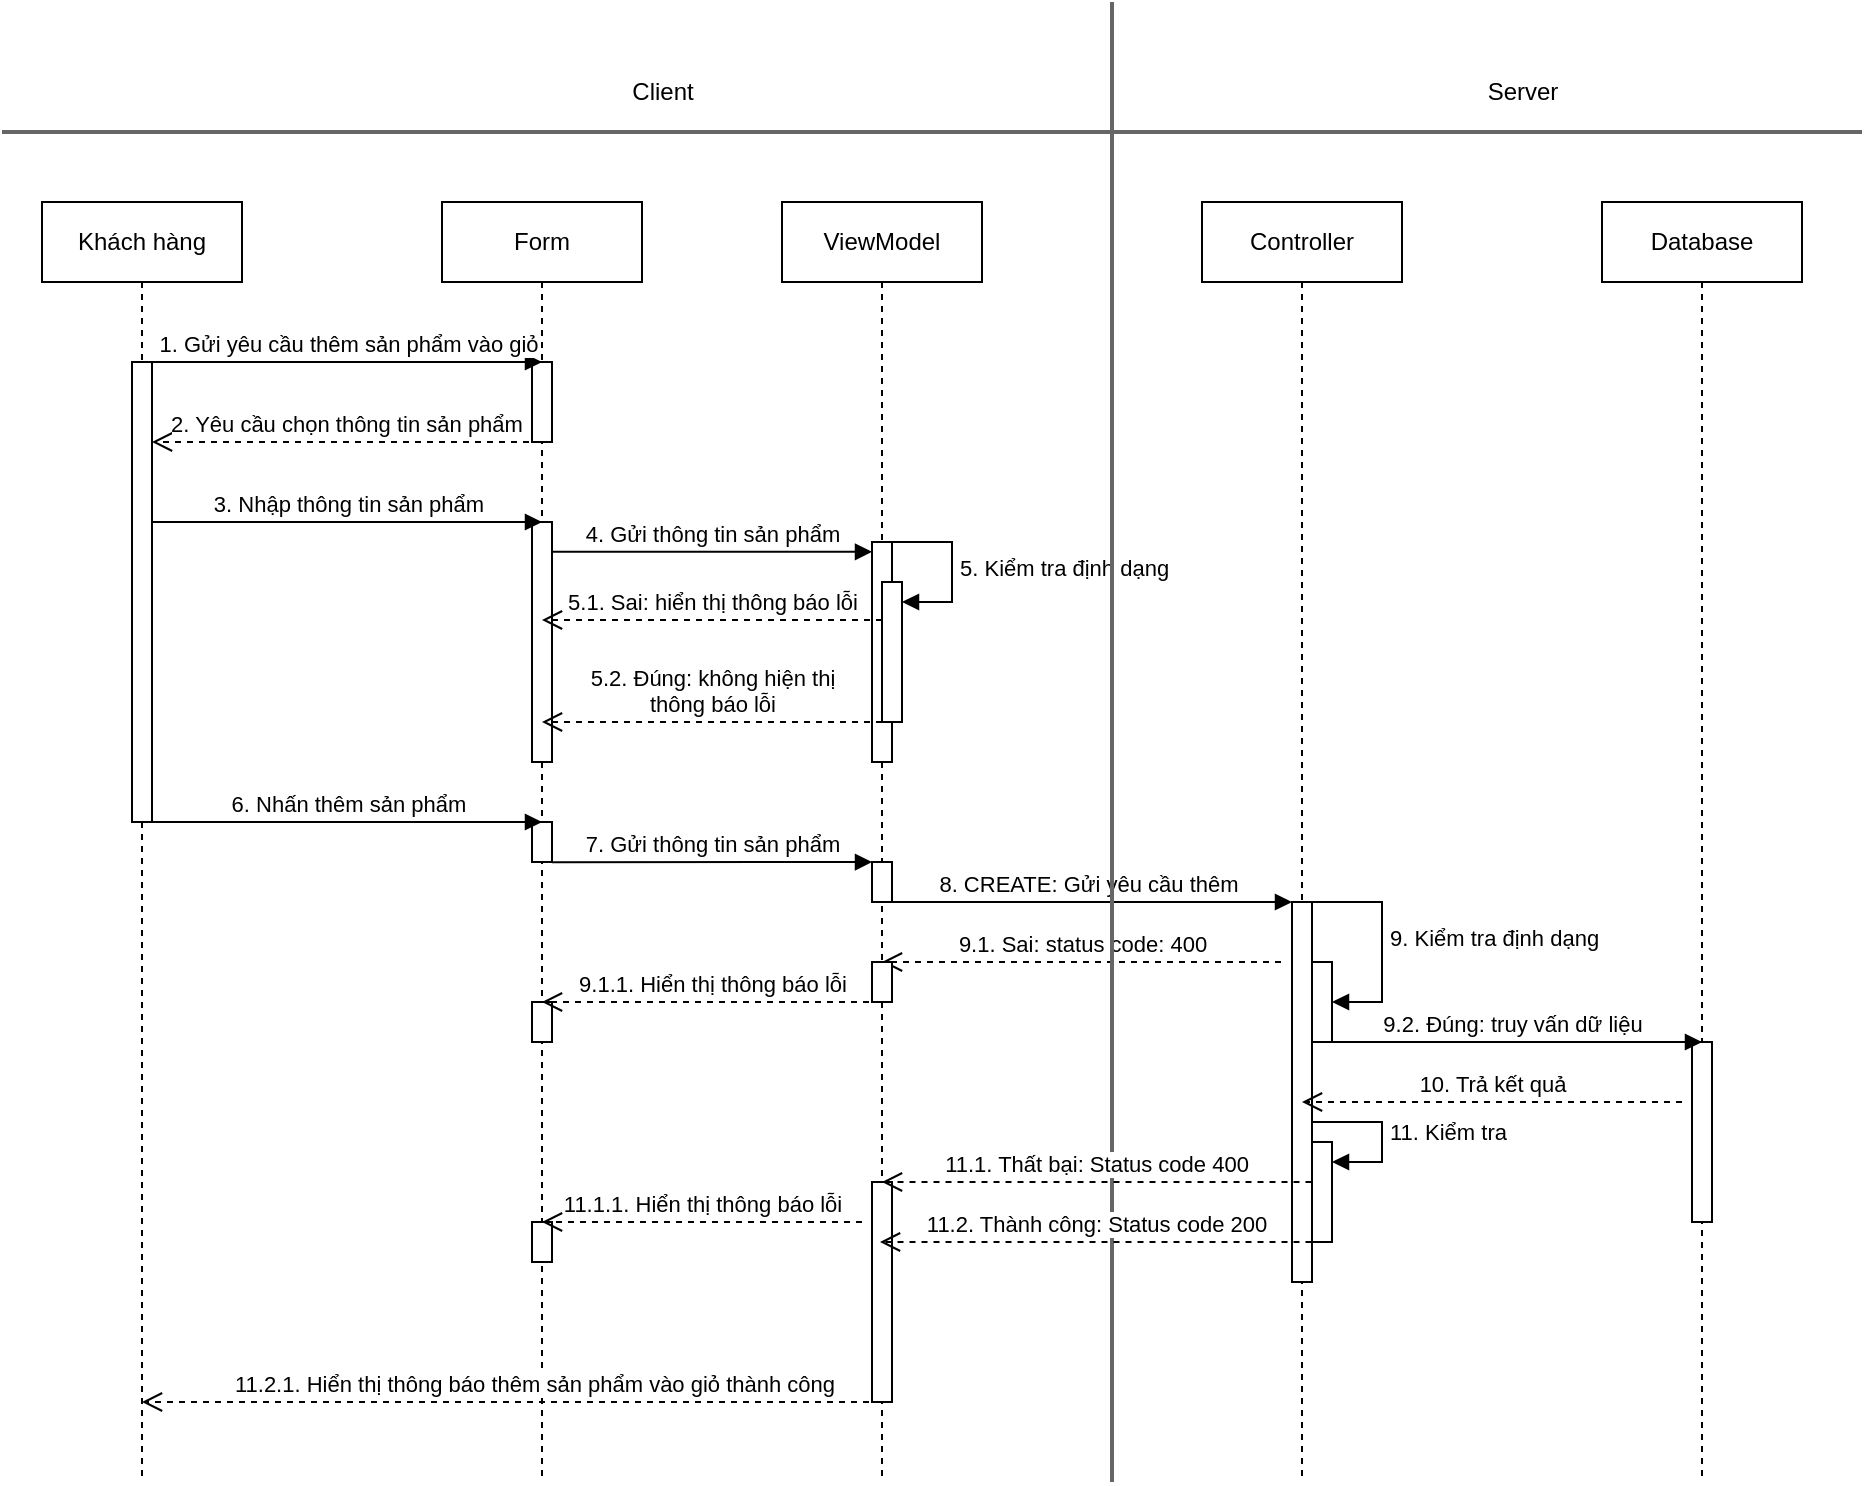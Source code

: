 <mxfile version="22.1.7" type="device" pages="4">
  <diagram name="Page-1" id="0UfS1w2Lqfvua7gWVqje">
    <mxGraphModel dx="2054" dy="1741" grid="1" gridSize="10" guides="1" tooltips="1" connect="1" arrows="1" fold="1" page="1" pageScale="1" pageWidth="850" pageHeight="1100" math="0" shadow="0">
      <root>
        <mxCell id="0" />
        <mxCell id="1" parent="0" />
        <mxCell id="qsiwKjfx9001ZlMrMq_o-1" value="" style="line;strokeWidth=2;direction=south;html=1;fillColor=#f5f5f5;fontColor=#333333;strokeColor=#666666;" parent="1" vertex="1">
          <mxGeometry x="390" y="-60" width="10" height="550" as="geometry" />
        </mxCell>
        <mxCell id="qsiwKjfx9001ZlMrMq_o-2" value="Khách hàng" style="shape=umlLifeline;perimeter=lifelinePerimeter;whiteSpace=wrap;html=1;container=1;dropTarget=0;collapsible=0;recursiveResize=0;outlineConnect=0;portConstraint=eastwest;newEdgeStyle={&quot;curved&quot;:0,&quot;rounded&quot;:0};" parent="1" vertex="1">
          <mxGeometry x="-140" y="40" width="100" height="640" as="geometry" />
        </mxCell>
        <mxCell id="qsiwKjfx9001ZlMrMq_o-3" value="" style="html=1;points=[[0,0,0,0,5],[0,1,0,0,-5],[1,0,0,0,5],[1,1,0,0,-5]];perimeter=orthogonalPerimeter;outlineConnect=0;targetShapes=umlLifeline;portConstraint=eastwest;newEdgeStyle={&quot;curved&quot;:0,&quot;rounded&quot;:0};" parent="qsiwKjfx9001ZlMrMq_o-2" vertex="1">
          <mxGeometry x="45" y="80" width="10" height="230" as="geometry" />
        </mxCell>
        <mxCell id="qsiwKjfx9001ZlMrMq_o-4" value="Form" style="shape=umlLifeline;perimeter=lifelinePerimeter;whiteSpace=wrap;html=1;container=1;dropTarget=0;collapsible=0;recursiveResize=0;outlineConnect=0;portConstraint=eastwest;newEdgeStyle={&quot;curved&quot;:0,&quot;rounded&quot;:0};" parent="1" vertex="1">
          <mxGeometry x="60" y="40" width="100" height="640" as="geometry" />
        </mxCell>
        <mxCell id="qsiwKjfx9001ZlMrMq_o-5" value="" style="html=1;points=[[0,0,0,0,5],[0,1,0,0,-5],[1,0,0,0,5],[1,1,0,0,-5]];perimeter=orthogonalPerimeter;outlineConnect=0;targetShapes=umlLifeline;portConstraint=eastwest;newEdgeStyle={&quot;curved&quot;:0,&quot;rounded&quot;:0};" parent="qsiwKjfx9001ZlMrMq_o-4" vertex="1">
          <mxGeometry x="45" y="80" width="10" height="40" as="geometry" />
        </mxCell>
        <mxCell id="qsiwKjfx9001ZlMrMq_o-6" value="" style="html=1;points=[[0,0,0,0,5],[0,1,0,0,-5],[1,0,0,0,5],[1,1,0,0,-5]];perimeter=orthogonalPerimeter;outlineConnect=0;targetShapes=umlLifeline;portConstraint=eastwest;newEdgeStyle={&quot;curved&quot;:0,&quot;rounded&quot;:0};" parent="qsiwKjfx9001ZlMrMq_o-4" vertex="1">
          <mxGeometry x="45" y="160" width="10" height="120" as="geometry" />
        </mxCell>
        <mxCell id="qsiwKjfx9001ZlMrMq_o-7" value="" style="html=1;points=[[0,0,0,0,5],[0,1,0,0,-5],[1,0,0,0,5],[1,1,0,0,-5]];perimeter=orthogonalPerimeter;outlineConnect=0;targetShapes=umlLifeline;portConstraint=eastwest;newEdgeStyle={&quot;curved&quot;:0,&quot;rounded&quot;:0};" parent="qsiwKjfx9001ZlMrMq_o-4" vertex="1">
          <mxGeometry x="45" y="310" width="10" height="20" as="geometry" />
        </mxCell>
        <mxCell id="qsiwKjfx9001ZlMrMq_o-8" value="" style="html=1;points=[[0,0,0,0,5],[0,1,0,0,-5],[1,0,0,0,5],[1,1,0,0,-5]];perimeter=orthogonalPerimeter;outlineConnect=0;targetShapes=umlLifeline;portConstraint=eastwest;newEdgeStyle={&quot;curved&quot;:0,&quot;rounded&quot;:0};" parent="qsiwKjfx9001ZlMrMq_o-4" vertex="1">
          <mxGeometry x="45" y="400" width="10" height="20" as="geometry" />
        </mxCell>
        <mxCell id="qsiwKjfx9001ZlMrMq_o-9" value="" style="html=1;points=[[0,0,0,0,5],[0,1,0,0,-5],[1,0,0,0,5],[1,1,0,0,-5]];perimeter=orthogonalPerimeter;outlineConnect=0;targetShapes=umlLifeline;portConstraint=eastwest;newEdgeStyle={&quot;curved&quot;:0,&quot;rounded&quot;:0};" parent="qsiwKjfx9001ZlMrMq_o-4" vertex="1">
          <mxGeometry x="45" y="510" width="10" height="20" as="geometry" />
        </mxCell>
        <mxCell id="qsiwKjfx9001ZlMrMq_o-10" value="Controller" style="shape=umlLifeline;perimeter=lifelinePerimeter;whiteSpace=wrap;html=1;container=1;dropTarget=0;collapsible=0;recursiveResize=0;outlineConnect=0;portConstraint=eastwest;newEdgeStyle={&quot;curved&quot;:0,&quot;rounded&quot;:0};" parent="1" vertex="1">
          <mxGeometry x="440" y="40" width="100" height="640" as="geometry" />
        </mxCell>
        <mxCell id="qsiwKjfx9001ZlMrMq_o-11" value="" style="html=1;points=[[0,0,0,0,5],[0,1,0,0,-5],[1,0,0,0,5],[1,1,0,0,-5]];perimeter=orthogonalPerimeter;outlineConnect=0;targetShapes=umlLifeline;portConstraint=eastwest;newEdgeStyle={&quot;curved&quot;:0,&quot;rounded&quot;:0};" parent="qsiwKjfx9001ZlMrMq_o-10" vertex="1">
          <mxGeometry x="45" y="350" width="10" height="190" as="geometry" />
        </mxCell>
        <mxCell id="qsiwKjfx9001ZlMrMq_o-12" value="9. Kiểm tra định dạng" style="html=1;align=left;spacingLeft=2;endArrow=block;rounded=0;edgeStyle=orthogonalEdgeStyle;curved=0;rounded=0;exitX=0.5;exitY=0;exitDx=0;exitDy=0;exitPerimeter=0;" parent="qsiwKjfx9001ZlMrMq_o-10" source="qsiwKjfx9001ZlMrMq_o-11" target="qsiwKjfx9001ZlMrMq_o-13" edge="1">
          <mxGeometry x="0.003" relative="1" as="geometry">
            <mxPoint x="60" y="350" as="sourcePoint" />
            <Array as="points">
              <mxPoint x="90" y="350" />
              <mxPoint x="90" y="400" />
            </Array>
            <mxPoint as="offset" />
          </mxGeometry>
        </mxCell>
        <mxCell id="qsiwKjfx9001ZlMrMq_o-13" value="" style="html=1;points=[[0,0,0,0,5],[0,1,0,0,-5],[1,0,0,0,5],[1,1,0,0,-5]];perimeter=orthogonalPerimeter;outlineConnect=0;targetShapes=umlLifeline;portConstraint=eastwest;newEdgeStyle={&quot;curved&quot;:0,&quot;rounded&quot;:0};" parent="qsiwKjfx9001ZlMrMq_o-10" vertex="1">
          <mxGeometry x="55" y="380" width="10" height="40" as="geometry" />
        </mxCell>
        <mxCell id="qsiwKjfx9001ZlMrMq_o-14" value="" style="html=1;points=[[0,0,0,0,5],[0,1,0,0,-5],[1,0,0,0,5],[1,1,0,0,-5]];perimeter=orthogonalPerimeter;outlineConnect=0;targetShapes=umlLifeline;portConstraint=eastwest;newEdgeStyle={&quot;curved&quot;:0,&quot;rounded&quot;:0};" parent="qsiwKjfx9001ZlMrMq_o-10" vertex="1">
          <mxGeometry x="55" y="469.99" width="10" height="50.01" as="geometry" />
        </mxCell>
        <mxCell id="qsiwKjfx9001ZlMrMq_o-15" value="11. Kiểm tra" style="html=1;align=left;spacingLeft=2;endArrow=block;rounded=0;edgeStyle=orthogonalEdgeStyle;curved=0;rounded=0;" parent="qsiwKjfx9001ZlMrMq_o-10" target="qsiwKjfx9001ZlMrMq_o-14" edge="1">
          <mxGeometry relative="1" as="geometry">
            <mxPoint x="55" y="460.002" as="sourcePoint" />
            <Array as="points">
              <mxPoint x="90" y="460" />
              <mxPoint x="90" y="480" />
            </Array>
          </mxGeometry>
        </mxCell>
        <mxCell id="qsiwKjfx9001ZlMrMq_o-16" value="2. Yêu cầu chọn thông tin sản phẩm" style="html=1;verticalAlign=bottom;endArrow=open;dashed=1;endSize=8;curved=0;rounded=0;" parent="1" source="qsiwKjfx9001ZlMrMq_o-4" target="qsiwKjfx9001ZlMrMq_o-3" edge="1">
          <mxGeometry relative="1" as="geometry">
            <mxPoint x="70" y="160" as="sourcePoint" />
            <mxPoint x="-10" y="160" as="targetPoint" />
            <Array as="points">
              <mxPoint x="-10" y="160" />
            </Array>
          </mxGeometry>
        </mxCell>
        <mxCell id="qsiwKjfx9001ZlMrMq_o-17" value="3. Nhập thông tin sản phẩm" style="html=1;verticalAlign=bottom;endArrow=block;curved=0;rounded=0;" parent="1" source="qsiwKjfx9001ZlMrMq_o-3" edge="1">
          <mxGeometry width="80" relative="1" as="geometry">
            <mxPoint x="-80" y="200" as="sourcePoint" />
            <mxPoint x="110" y="200" as="targetPoint" />
          </mxGeometry>
        </mxCell>
        <mxCell id="qsiwKjfx9001ZlMrMq_o-18" value="1. Gửi yêu cầu thêm sản phẩm vào giỏ" style="html=1;verticalAlign=bottom;endArrow=block;curved=0;rounded=0;" parent="1" edge="1">
          <mxGeometry width="80" relative="1" as="geometry">
            <mxPoint x="-85" y="120" as="sourcePoint" />
            <mxPoint x="110" y="120" as="targetPoint" />
          </mxGeometry>
        </mxCell>
        <mxCell id="qsiwKjfx9001ZlMrMq_o-19" value="8. CREATE: Gửi yêu cầu thêm" style="html=1;verticalAlign=bottom;endArrow=block;curved=0;rounded=0;" parent="1" edge="1">
          <mxGeometry width="80" relative="1" as="geometry">
            <mxPoint x="280" y="390" as="sourcePoint" />
            <mxPoint x="485" y="390" as="targetPoint" />
          </mxGeometry>
        </mxCell>
        <mxCell id="qsiwKjfx9001ZlMrMq_o-20" value="9.1. Sai: status code: 400" style="html=1;verticalAlign=bottom;endArrow=open;dashed=1;endSize=8;curved=0;rounded=0;" parent="1" edge="1">
          <mxGeometry relative="1" as="geometry">
            <mxPoint x="479.5" y="420" as="sourcePoint" />
            <mxPoint x="280" y="420" as="targetPoint" />
            <Array as="points">
              <mxPoint x="355" y="420" />
            </Array>
          </mxGeometry>
        </mxCell>
        <mxCell id="qsiwKjfx9001ZlMrMq_o-21" value="Database" style="shape=umlLifeline;perimeter=lifelinePerimeter;whiteSpace=wrap;html=1;container=1;dropTarget=0;collapsible=0;recursiveResize=0;outlineConnect=0;portConstraint=eastwest;newEdgeStyle={&quot;curved&quot;:0,&quot;rounded&quot;:0};" parent="1" vertex="1">
          <mxGeometry x="640" y="40" width="100" height="640" as="geometry" />
        </mxCell>
        <mxCell id="qsiwKjfx9001ZlMrMq_o-22" value="" style="html=1;points=[[0,0,0,0,5],[0,1,0,0,-5],[1,0,0,0,5],[1,1,0,0,-5]];perimeter=orthogonalPerimeter;outlineConnect=0;targetShapes=umlLifeline;portConstraint=eastwest;newEdgeStyle={&quot;curved&quot;:0,&quot;rounded&quot;:0};" parent="qsiwKjfx9001ZlMrMq_o-21" vertex="1">
          <mxGeometry x="45" y="420" width="10" height="90" as="geometry" />
        </mxCell>
        <mxCell id="qsiwKjfx9001ZlMrMq_o-23" value="" style="line;strokeWidth=2;html=1;fillColor=#f5f5f5;fontColor=#333333;strokeColor=#666666;" parent="1" vertex="1">
          <mxGeometry x="-160" width="930" height="10" as="geometry" />
        </mxCell>
        <mxCell id="qsiwKjfx9001ZlMrMq_o-24" value="Server" style="text;html=1;align=center;verticalAlign=middle;resizable=0;points=[];autosize=1;strokeColor=none;fillColor=none;" parent="1" vertex="1">
          <mxGeometry x="570" y="-30" width="60" height="30" as="geometry" />
        </mxCell>
        <mxCell id="qsiwKjfx9001ZlMrMq_o-25" value="Client" style="text;html=1;align=center;verticalAlign=middle;resizable=0;points=[];autosize=1;strokeColor=none;fillColor=none;" parent="1" vertex="1">
          <mxGeometry x="145" y="-30" width="50" height="30" as="geometry" />
        </mxCell>
        <mxCell id="qsiwKjfx9001ZlMrMq_o-26" value="ViewModel" style="shape=umlLifeline;perimeter=lifelinePerimeter;whiteSpace=wrap;html=1;container=1;dropTarget=0;collapsible=0;recursiveResize=0;outlineConnect=0;portConstraint=eastwest;newEdgeStyle={&quot;curved&quot;:0,&quot;rounded&quot;:0};" parent="1" vertex="1">
          <mxGeometry x="230" y="40" width="100" height="640" as="geometry" />
        </mxCell>
        <mxCell id="qsiwKjfx9001ZlMrMq_o-27" value="" style="html=1;points=[[0,0,0,0,5],[0,1,0,0,-5],[1,0,0,0,5],[1,1,0,0,-5]];perimeter=orthogonalPerimeter;outlineConnect=0;targetShapes=umlLifeline;portConstraint=eastwest;newEdgeStyle={&quot;curved&quot;:0,&quot;rounded&quot;:0};" parent="qsiwKjfx9001ZlMrMq_o-26" vertex="1">
          <mxGeometry x="45" y="170" width="10" height="110" as="geometry" />
        </mxCell>
        <mxCell id="qsiwKjfx9001ZlMrMq_o-28" value="5. Kiểm tra định dạng" style="html=1;align=left;spacingLeft=2;endArrow=block;rounded=0;edgeStyle=orthogonalEdgeStyle;curved=0;rounded=0;" parent="qsiwKjfx9001ZlMrMq_o-26" target="qsiwKjfx9001ZlMrMq_o-29" edge="1">
          <mxGeometry relative="1" as="geometry">
            <mxPoint x="55" y="170" as="sourcePoint" />
            <Array as="points">
              <mxPoint x="85" y="200" />
            </Array>
          </mxGeometry>
        </mxCell>
        <mxCell id="qsiwKjfx9001ZlMrMq_o-29" value="" style="html=1;points=[[0,0,0,0,5],[0,1,0,0,-5],[1,0,0,0,5],[1,1,0,0,-5]];perimeter=orthogonalPerimeter;outlineConnect=0;targetShapes=umlLifeline;portConstraint=eastwest;newEdgeStyle={&quot;curved&quot;:0,&quot;rounded&quot;:0};" parent="qsiwKjfx9001ZlMrMq_o-26" vertex="1">
          <mxGeometry x="50" y="190" width="10" height="70" as="geometry" />
        </mxCell>
        <mxCell id="qsiwKjfx9001ZlMrMq_o-30" value="" style="html=1;points=[[0,0,0,0,5],[0,1,0,0,-5],[1,0,0,0,5],[1,1,0,0,-5]];perimeter=orthogonalPerimeter;outlineConnect=0;targetShapes=umlLifeline;portConstraint=eastwest;newEdgeStyle={&quot;curved&quot;:0,&quot;rounded&quot;:0};" parent="qsiwKjfx9001ZlMrMq_o-26" vertex="1">
          <mxGeometry x="45" y="330" width="10" height="20" as="geometry" />
        </mxCell>
        <mxCell id="qsiwKjfx9001ZlMrMq_o-31" value="" style="html=1;points=[[0,0,0,0,5],[0,1,0,0,-5],[1,0,0,0,5],[1,1,0,0,-5]];perimeter=orthogonalPerimeter;outlineConnect=0;targetShapes=umlLifeline;portConstraint=eastwest;newEdgeStyle={&quot;curved&quot;:0,&quot;rounded&quot;:0};" parent="qsiwKjfx9001ZlMrMq_o-26" vertex="1">
          <mxGeometry x="45" y="380" width="10" height="20" as="geometry" />
        </mxCell>
        <mxCell id="qsiwKjfx9001ZlMrMq_o-32" value="" style="html=1;points=[[0,0,0,0,5],[0,1,0,0,-5],[1,0,0,0,5],[1,1,0,0,-5]];perimeter=orthogonalPerimeter;outlineConnect=0;targetShapes=umlLifeline;portConstraint=eastwest;newEdgeStyle={&quot;curved&quot;:0,&quot;rounded&quot;:0};" parent="qsiwKjfx9001ZlMrMq_o-26" vertex="1">
          <mxGeometry x="45" y="490" width="10" height="110" as="geometry" />
        </mxCell>
        <mxCell id="qsiwKjfx9001ZlMrMq_o-33" value="4. Gửi thông tin sản phẩm" style="html=1;verticalAlign=bottom;endArrow=block;curved=0;rounded=0;" parent="1" source="qsiwKjfx9001ZlMrMq_o-6" edge="1">
          <mxGeometry width="80" relative="1" as="geometry">
            <mxPoint x="120" y="215" as="sourcePoint" />
            <mxPoint x="275" y="214.88" as="targetPoint" />
          </mxGeometry>
        </mxCell>
        <mxCell id="qsiwKjfx9001ZlMrMq_o-34" value="" style="line;strokeWidth=2;direction=south;html=1;fillColor=#f5f5f5;fontColor=#333333;strokeColor=#666666;" parent="1" vertex="1">
          <mxGeometry x="390" y="-20" width="10" height="700" as="geometry" />
        </mxCell>
        <mxCell id="qsiwKjfx9001ZlMrMq_o-35" value="11.2.1. Hiển thị thông báo thêm sản phẩm vào giỏ thành công" style="html=1;verticalAlign=bottom;endArrow=open;dashed=1;endSize=8;curved=0;rounded=0;" parent="1" source="qsiwKjfx9001ZlMrMq_o-26" target="qsiwKjfx9001ZlMrMq_o-2" edge="1">
          <mxGeometry x="-0.059" relative="1" as="geometry">
            <mxPoint x="257.5" y="640" as="sourcePoint" />
            <mxPoint x="82.5" y="640" as="targetPoint" />
            <Array as="points">
              <mxPoint x="137.5" y="640" />
            </Array>
            <mxPoint as="offset" />
          </mxGeometry>
        </mxCell>
        <mxCell id="qsiwKjfx9001ZlMrMq_o-36" value="5.1. Sai: hiển thị thông báo lỗi" style="html=1;verticalAlign=bottom;endArrow=open;dashed=1;endSize=8;curved=0;rounded=0;" parent="1" source="qsiwKjfx9001ZlMrMq_o-29" edge="1">
          <mxGeometry relative="1" as="geometry">
            <mxPoint x="269.75" y="249.38" as="sourcePoint" />
            <mxPoint x="110" y="249" as="targetPoint" />
            <Array as="points" />
          </mxGeometry>
        </mxCell>
        <mxCell id="qsiwKjfx9001ZlMrMq_o-37" value="5.2. Đúng: không hiện thị &lt;br&gt;thông báo lỗi" style="html=1;verticalAlign=bottom;endArrow=open;dashed=1;endSize=8;curved=0;rounded=0;" parent="1" edge="1">
          <mxGeometry relative="1" as="geometry">
            <mxPoint x="280" y="300" as="sourcePoint" />
            <mxPoint x="110" y="300" as="targetPoint" />
            <Array as="points" />
          </mxGeometry>
        </mxCell>
        <mxCell id="qsiwKjfx9001ZlMrMq_o-38" value="6. Nhấn thêm sản phẩm" style="html=1;verticalAlign=bottom;endArrow=block;curved=0;rounded=0;" parent="1" edge="1">
          <mxGeometry width="80" relative="1" as="geometry">
            <mxPoint x="-85" y="350" as="sourcePoint" />
            <mxPoint x="110" y="350" as="targetPoint" />
          </mxGeometry>
        </mxCell>
        <mxCell id="qsiwKjfx9001ZlMrMq_o-39" value="7. Gửi thông tin sản phẩm" style="html=1;verticalAlign=bottom;endArrow=block;curved=0;rounded=0;" parent="1" edge="1">
          <mxGeometry width="80" relative="1" as="geometry">
            <mxPoint x="115" y="370.12" as="sourcePoint" />
            <mxPoint x="275" y="370" as="targetPoint" />
          </mxGeometry>
        </mxCell>
        <mxCell id="qsiwKjfx9001ZlMrMq_o-40" value="9.1.1. Hiển thị thông báo lỗi" style="html=1;verticalAlign=bottom;endArrow=open;dashed=1;endSize=8;curved=0;rounded=0;" parent="1" edge="1">
          <mxGeometry relative="1" as="geometry">
            <mxPoint x="279.5" y="440" as="sourcePoint" />
            <mxPoint x="110" y="440" as="targetPoint" />
            <Array as="points">
              <mxPoint x="155" y="440" />
            </Array>
          </mxGeometry>
        </mxCell>
        <mxCell id="qsiwKjfx9001ZlMrMq_o-41" value="9.2. Đúng: truy vấn dữ liệu" style="html=1;verticalAlign=bottom;endArrow=block;curved=0;rounded=0;" parent="1" edge="1">
          <mxGeometry width="80" relative="1" as="geometry">
            <mxPoint x="500" y="460" as="sourcePoint" />
            <mxPoint x="690" y="460" as="targetPoint" />
          </mxGeometry>
        </mxCell>
        <mxCell id="qsiwKjfx9001ZlMrMq_o-42" value="10. Trả kết quả" style="html=1;verticalAlign=bottom;endArrow=open;dashed=1;endSize=8;curved=0;rounded=0;" parent="1" target="qsiwKjfx9001ZlMrMq_o-10" edge="1">
          <mxGeometry relative="1" as="geometry">
            <mxPoint x="680" y="490" as="sourcePoint" />
            <mxPoint x="530" y="490" as="targetPoint" />
            <Array as="points" />
          </mxGeometry>
        </mxCell>
        <mxCell id="qsiwKjfx9001ZlMrMq_o-43" value="11.1. Thất bại: Status code 400" style="html=1;verticalAlign=bottom;endArrow=open;dashed=1;endSize=8;curved=0;rounded=0;" parent="1" target="qsiwKjfx9001ZlMrMq_o-26" edge="1">
          <mxGeometry relative="1" as="geometry">
            <mxPoint x="494.75" y="530" as="sourcePoint" />
            <mxPoint x="295.25" y="530" as="targetPoint" />
            <Array as="points" />
          </mxGeometry>
        </mxCell>
        <mxCell id="qsiwKjfx9001ZlMrMq_o-44" value="11.2. Thành công: Status code 200" style="html=1;verticalAlign=bottom;endArrow=open;dashed=1;endSize=8;curved=0;rounded=0;" parent="1" edge="1">
          <mxGeometry relative="1" as="geometry">
            <mxPoint x="494.75" y="560" as="sourcePoint" />
            <mxPoint x="279" y="560" as="targetPoint" />
            <Array as="points" />
          </mxGeometry>
        </mxCell>
        <mxCell id="qsiwKjfx9001ZlMrMq_o-45" value="11.1.1. Hiển thị thông báo lỗi" style="html=1;verticalAlign=bottom;endArrow=open;dashed=1;endSize=8;curved=0;rounded=0;" parent="1" edge="1">
          <mxGeometry relative="1" as="geometry">
            <mxPoint x="270" y="550" as="sourcePoint" />
            <mxPoint x="110" y="550" as="targetPoint" />
            <Array as="points">
              <mxPoint x="145" y="550" />
            </Array>
          </mxGeometry>
        </mxCell>
      </root>
    </mxGraphModel>
  </diagram>
  <diagram id="N7A4LmD0q6raFcFsNReB" name="Page-2">
    <mxGraphModel dx="1873" dy="1645" grid="1" gridSize="10" guides="1" tooltips="1" connect="1" arrows="1" fold="1" page="1" pageScale="1" pageWidth="850" pageHeight="1100" math="0" shadow="0">
      <root>
        <mxCell id="0" />
        <mxCell id="1" parent="0" />
        <mxCell id="yhLA4_aZgNxucNjjAlGV-1" value="" style="line;strokeWidth=2;direction=south;html=1;fillColor=#f5f5f5;fontColor=#333333;strokeColor=#666666;" parent="1" vertex="1">
          <mxGeometry x="400" y="-50" width="10" height="550" as="geometry" />
        </mxCell>
        <mxCell id="yhLA4_aZgNxucNjjAlGV-2" value="Khách hàng" style="shape=umlLifeline;perimeter=lifelinePerimeter;whiteSpace=wrap;html=1;container=1;dropTarget=0;collapsible=0;recursiveResize=0;outlineConnect=0;portConstraint=eastwest;newEdgeStyle={&quot;curved&quot;:0,&quot;rounded&quot;:0};" parent="1" vertex="1">
          <mxGeometry x="-130" y="50" width="100" height="640" as="geometry" />
        </mxCell>
        <mxCell id="yhLA4_aZgNxucNjjAlGV-3" value="" style="html=1;points=[[0,0,0,0,5],[0,1,0,0,-5],[1,0,0,0,5],[1,1,0,0,-5]];perimeter=orthogonalPerimeter;outlineConnect=0;targetShapes=umlLifeline;portConstraint=eastwest;newEdgeStyle={&quot;curved&quot;:0,&quot;rounded&quot;:0};" parent="yhLA4_aZgNxucNjjAlGV-2" vertex="1">
          <mxGeometry x="45" y="80" width="10" height="230" as="geometry" />
        </mxCell>
        <mxCell id="yhLA4_aZgNxucNjjAlGV-4" value="Form" style="shape=umlLifeline;perimeter=lifelinePerimeter;whiteSpace=wrap;html=1;container=1;dropTarget=0;collapsible=0;recursiveResize=0;outlineConnect=0;portConstraint=eastwest;newEdgeStyle={&quot;curved&quot;:0,&quot;rounded&quot;:0};" parent="1" vertex="1">
          <mxGeometry x="70" y="50" width="100" height="640" as="geometry" />
        </mxCell>
        <mxCell id="yhLA4_aZgNxucNjjAlGV-5" value="" style="html=1;points=[[0,0,0,0,5],[0,1,0,0,-5],[1,0,0,0,5],[1,1,0,0,-5]];perimeter=orthogonalPerimeter;outlineConnect=0;targetShapes=umlLifeline;portConstraint=eastwest;newEdgeStyle={&quot;curved&quot;:0,&quot;rounded&quot;:0};" parent="yhLA4_aZgNxucNjjAlGV-4" vertex="1">
          <mxGeometry x="45" y="80" width="10" height="40" as="geometry" />
        </mxCell>
        <mxCell id="yhLA4_aZgNxucNjjAlGV-6" value="" style="html=1;points=[[0,0,0,0,5],[0,1,0,0,-5],[1,0,0,0,5],[1,1,0,0,-5]];perimeter=orthogonalPerimeter;outlineConnect=0;targetShapes=umlLifeline;portConstraint=eastwest;newEdgeStyle={&quot;curved&quot;:0,&quot;rounded&quot;:0};" parent="yhLA4_aZgNxucNjjAlGV-4" vertex="1">
          <mxGeometry x="45" y="160" width="10" height="120" as="geometry" />
        </mxCell>
        <mxCell id="yhLA4_aZgNxucNjjAlGV-7" value="" style="html=1;points=[[0,0,0,0,5],[0,1,0,0,-5],[1,0,0,0,5],[1,1,0,0,-5]];perimeter=orthogonalPerimeter;outlineConnect=0;targetShapes=umlLifeline;portConstraint=eastwest;newEdgeStyle={&quot;curved&quot;:0,&quot;rounded&quot;:0};" parent="yhLA4_aZgNxucNjjAlGV-4" vertex="1">
          <mxGeometry x="45" y="310" width="10" height="20" as="geometry" />
        </mxCell>
        <mxCell id="yhLA4_aZgNxucNjjAlGV-8" value="" style="html=1;points=[[0,0,0,0,5],[0,1,0,0,-5],[1,0,0,0,5],[1,1,0,0,-5]];perimeter=orthogonalPerimeter;outlineConnect=0;targetShapes=umlLifeline;portConstraint=eastwest;newEdgeStyle={&quot;curved&quot;:0,&quot;rounded&quot;:0};" parent="yhLA4_aZgNxucNjjAlGV-4" vertex="1">
          <mxGeometry x="45" y="400" width="10" height="20" as="geometry" />
        </mxCell>
        <mxCell id="yhLA4_aZgNxucNjjAlGV-9" value="" style="html=1;points=[[0,0,0,0,5],[0,1,0,0,-5],[1,0,0,0,5],[1,1,0,0,-5]];perimeter=orthogonalPerimeter;outlineConnect=0;targetShapes=umlLifeline;portConstraint=eastwest;newEdgeStyle={&quot;curved&quot;:0,&quot;rounded&quot;:0};" parent="yhLA4_aZgNxucNjjAlGV-4" vertex="1">
          <mxGeometry x="45" y="510" width="10" height="20" as="geometry" />
        </mxCell>
        <mxCell id="yhLA4_aZgNxucNjjAlGV-10" value="Controller" style="shape=umlLifeline;perimeter=lifelinePerimeter;whiteSpace=wrap;html=1;container=1;dropTarget=0;collapsible=0;recursiveResize=0;outlineConnect=0;portConstraint=eastwest;newEdgeStyle={&quot;curved&quot;:0,&quot;rounded&quot;:0};" parent="1" vertex="1">
          <mxGeometry x="450" y="50" width="100" height="640" as="geometry" />
        </mxCell>
        <mxCell id="yhLA4_aZgNxucNjjAlGV-11" value="" style="html=1;points=[[0,0,0,0,5],[0,1,0,0,-5],[1,0,0,0,5],[1,1,0,0,-5]];perimeter=orthogonalPerimeter;outlineConnect=0;targetShapes=umlLifeline;portConstraint=eastwest;newEdgeStyle={&quot;curved&quot;:0,&quot;rounded&quot;:0};" parent="yhLA4_aZgNxucNjjAlGV-10" vertex="1">
          <mxGeometry x="45" y="350" width="10" height="190" as="geometry" />
        </mxCell>
        <mxCell id="yhLA4_aZgNxucNjjAlGV-12" value="9. Kiểm tra định dạng" style="html=1;align=left;spacingLeft=2;endArrow=block;rounded=0;edgeStyle=orthogonalEdgeStyle;curved=0;rounded=0;exitX=0.5;exitY=0;exitDx=0;exitDy=0;exitPerimeter=0;" parent="yhLA4_aZgNxucNjjAlGV-10" source="yhLA4_aZgNxucNjjAlGV-11" target="yhLA4_aZgNxucNjjAlGV-13" edge="1">
          <mxGeometry x="0.003" relative="1" as="geometry">
            <mxPoint x="60" y="350" as="sourcePoint" />
            <Array as="points">
              <mxPoint x="90" y="350" />
              <mxPoint x="90" y="400" />
            </Array>
            <mxPoint as="offset" />
          </mxGeometry>
        </mxCell>
        <mxCell id="yhLA4_aZgNxucNjjAlGV-13" value="" style="html=1;points=[[0,0,0,0,5],[0,1,0,0,-5],[1,0,0,0,5],[1,1,0,0,-5]];perimeter=orthogonalPerimeter;outlineConnect=0;targetShapes=umlLifeline;portConstraint=eastwest;newEdgeStyle={&quot;curved&quot;:0,&quot;rounded&quot;:0};" parent="yhLA4_aZgNxucNjjAlGV-10" vertex="1">
          <mxGeometry x="55" y="380" width="10" height="40" as="geometry" />
        </mxCell>
        <mxCell id="yhLA4_aZgNxucNjjAlGV-14" value="" style="html=1;points=[[0,0,0,0,5],[0,1,0,0,-5],[1,0,0,0,5],[1,1,0,0,-5]];perimeter=orthogonalPerimeter;outlineConnect=0;targetShapes=umlLifeline;portConstraint=eastwest;newEdgeStyle={&quot;curved&quot;:0,&quot;rounded&quot;:0};" parent="yhLA4_aZgNxucNjjAlGV-10" vertex="1">
          <mxGeometry x="55" y="469.99" width="10" height="50.01" as="geometry" />
        </mxCell>
        <mxCell id="yhLA4_aZgNxucNjjAlGV-15" value="11. Kiểm tra" style="html=1;align=left;spacingLeft=2;endArrow=block;rounded=0;edgeStyle=orthogonalEdgeStyle;curved=0;rounded=0;" parent="yhLA4_aZgNxucNjjAlGV-10" target="yhLA4_aZgNxucNjjAlGV-14" edge="1">
          <mxGeometry relative="1" as="geometry">
            <mxPoint x="55" y="460.002" as="sourcePoint" />
            <Array as="points">
              <mxPoint x="90" y="460" />
              <mxPoint x="90" y="480" />
            </Array>
          </mxGeometry>
        </mxCell>
        <mxCell id="yhLA4_aZgNxucNjjAlGV-16" value="2. Yêu cầu nhập thông tin sản phẩm" style="html=1;verticalAlign=bottom;endArrow=open;dashed=1;endSize=8;curved=0;rounded=0;" parent="1" source="yhLA4_aZgNxucNjjAlGV-4" target="yhLA4_aZgNxucNjjAlGV-3" edge="1">
          <mxGeometry relative="1" as="geometry">
            <mxPoint x="80" y="170" as="sourcePoint" />
            <mxPoint y="170" as="targetPoint" />
            <Array as="points">
              <mxPoint y="170" />
            </Array>
          </mxGeometry>
        </mxCell>
        <mxCell id="yhLA4_aZgNxucNjjAlGV-17" value="3. Nhập thông tin sản phẩm" style="html=1;verticalAlign=bottom;endArrow=block;curved=0;rounded=0;" parent="1" source="yhLA4_aZgNxucNjjAlGV-3" edge="1">
          <mxGeometry width="80" relative="1" as="geometry">
            <mxPoint x="-70" y="210" as="sourcePoint" />
            <mxPoint x="120" y="210" as="targetPoint" />
          </mxGeometry>
        </mxCell>
        <mxCell id="yhLA4_aZgNxucNjjAlGV-18" value="1. Gửi yêu cầu cập nhật sản phẩm&lt;br&gt;trong giỏ hàng&amp;nbsp;" style="html=1;verticalAlign=bottom;endArrow=block;curved=0;rounded=0;" parent="1" edge="1">
          <mxGeometry width="80" relative="1" as="geometry">
            <mxPoint x="-75" y="130" as="sourcePoint" />
            <mxPoint x="120" y="130" as="targetPoint" />
          </mxGeometry>
        </mxCell>
        <mxCell id="yhLA4_aZgNxucNjjAlGV-19" value="8. PATCH: Gửi yêu cầu cập nhật" style="html=1;verticalAlign=bottom;endArrow=block;curved=0;rounded=0;" parent="1" edge="1">
          <mxGeometry width="80" relative="1" as="geometry">
            <mxPoint x="290" y="400" as="sourcePoint" />
            <mxPoint x="495" y="400" as="targetPoint" />
          </mxGeometry>
        </mxCell>
        <mxCell id="yhLA4_aZgNxucNjjAlGV-20" value="9.1. Sai: status code: 400" style="html=1;verticalAlign=bottom;endArrow=open;dashed=1;endSize=8;curved=0;rounded=0;" parent="1" edge="1">
          <mxGeometry relative="1" as="geometry">
            <mxPoint x="489.5" y="430" as="sourcePoint" />
            <mxPoint x="290" y="430" as="targetPoint" />
            <Array as="points">
              <mxPoint x="365" y="430" />
            </Array>
          </mxGeometry>
        </mxCell>
        <mxCell id="yhLA4_aZgNxucNjjAlGV-21" value="Database" style="shape=umlLifeline;perimeter=lifelinePerimeter;whiteSpace=wrap;html=1;container=1;dropTarget=0;collapsible=0;recursiveResize=0;outlineConnect=0;portConstraint=eastwest;newEdgeStyle={&quot;curved&quot;:0,&quot;rounded&quot;:0};" parent="1" vertex="1">
          <mxGeometry x="650" y="50" width="100" height="640" as="geometry" />
        </mxCell>
        <mxCell id="yhLA4_aZgNxucNjjAlGV-22" value="" style="html=1;points=[[0,0,0,0,5],[0,1,0,0,-5],[1,0,0,0,5],[1,1,0,0,-5]];perimeter=orthogonalPerimeter;outlineConnect=0;targetShapes=umlLifeline;portConstraint=eastwest;newEdgeStyle={&quot;curved&quot;:0,&quot;rounded&quot;:0};" parent="yhLA4_aZgNxucNjjAlGV-21" vertex="1">
          <mxGeometry x="45" y="420" width="10" height="90" as="geometry" />
        </mxCell>
        <mxCell id="yhLA4_aZgNxucNjjAlGV-23" value="" style="line;strokeWidth=2;html=1;fillColor=#f5f5f5;fontColor=#333333;strokeColor=#666666;" parent="1" vertex="1">
          <mxGeometry x="-150" y="10" width="930" height="10" as="geometry" />
        </mxCell>
        <mxCell id="yhLA4_aZgNxucNjjAlGV-24" value="Server" style="text;html=1;align=center;verticalAlign=middle;resizable=0;points=[];autosize=1;strokeColor=none;fillColor=none;" parent="1" vertex="1">
          <mxGeometry x="580" y="-20" width="60" height="30" as="geometry" />
        </mxCell>
        <mxCell id="yhLA4_aZgNxucNjjAlGV-25" value="Client" style="text;html=1;align=center;verticalAlign=middle;resizable=0;points=[];autosize=1;strokeColor=none;fillColor=none;" parent="1" vertex="1">
          <mxGeometry x="155" y="-20" width="50" height="30" as="geometry" />
        </mxCell>
        <mxCell id="yhLA4_aZgNxucNjjAlGV-26" value="ViewModel" style="shape=umlLifeline;perimeter=lifelinePerimeter;whiteSpace=wrap;html=1;container=1;dropTarget=0;collapsible=0;recursiveResize=0;outlineConnect=0;portConstraint=eastwest;newEdgeStyle={&quot;curved&quot;:0,&quot;rounded&quot;:0};" parent="1" vertex="1">
          <mxGeometry x="240" y="50" width="100" height="640" as="geometry" />
        </mxCell>
        <mxCell id="yhLA4_aZgNxucNjjAlGV-27" value="" style="html=1;points=[[0,0,0,0,5],[0,1,0,0,-5],[1,0,0,0,5],[1,1,0,0,-5]];perimeter=orthogonalPerimeter;outlineConnect=0;targetShapes=umlLifeline;portConstraint=eastwest;newEdgeStyle={&quot;curved&quot;:0,&quot;rounded&quot;:0};" parent="yhLA4_aZgNxucNjjAlGV-26" vertex="1">
          <mxGeometry x="45" y="170" width="10" height="110" as="geometry" />
        </mxCell>
        <mxCell id="yhLA4_aZgNxucNjjAlGV-28" value="5. Kiểm tra định dạng" style="html=1;align=left;spacingLeft=2;endArrow=block;rounded=0;edgeStyle=orthogonalEdgeStyle;curved=0;rounded=0;" parent="yhLA4_aZgNxucNjjAlGV-26" target="yhLA4_aZgNxucNjjAlGV-29" edge="1">
          <mxGeometry relative="1" as="geometry">
            <mxPoint x="55" y="170" as="sourcePoint" />
            <Array as="points">
              <mxPoint x="85" y="200" />
            </Array>
          </mxGeometry>
        </mxCell>
        <mxCell id="yhLA4_aZgNxucNjjAlGV-29" value="" style="html=1;points=[[0,0,0,0,5],[0,1,0,0,-5],[1,0,0,0,5],[1,1,0,0,-5]];perimeter=orthogonalPerimeter;outlineConnect=0;targetShapes=umlLifeline;portConstraint=eastwest;newEdgeStyle={&quot;curved&quot;:0,&quot;rounded&quot;:0};" parent="yhLA4_aZgNxucNjjAlGV-26" vertex="1">
          <mxGeometry x="50" y="190" width="10" height="70" as="geometry" />
        </mxCell>
        <mxCell id="yhLA4_aZgNxucNjjAlGV-30" value="" style="html=1;points=[[0,0,0,0,5],[0,1,0,0,-5],[1,0,0,0,5],[1,1,0,0,-5]];perimeter=orthogonalPerimeter;outlineConnect=0;targetShapes=umlLifeline;portConstraint=eastwest;newEdgeStyle={&quot;curved&quot;:0,&quot;rounded&quot;:0};" parent="yhLA4_aZgNxucNjjAlGV-26" vertex="1">
          <mxGeometry x="45" y="330" width="10" height="20" as="geometry" />
        </mxCell>
        <mxCell id="yhLA4_aZgNxucNjjAlGV-31" value="" style="html=1;points=[[0,0,0,0,5],[0,1,0,0,-5],[1,0,0,0,5],[1,1,0,0,-5]];perimeter=orthogonalPerimeter;outlineConnect=0;targetShapes=umlLifeline;portConstraint=eastwest;newEdgeStyle={&quot;curved&quot;:0,&quot;rounded&quot;:0};" parent="yhLA4_aZgNxucNjjAlGV-26" vertex="1">
          <mxGeometry x="45" y="380" width="10" height="20" as="geometry" />
        </mxCell>
        <mxCell id="yhLA4_aZgNxucNjjAlGV-32" value="" style="html=1;points=[[0,0,0,0,5],[0,1,0,0,-5],[1,0,0,0,5],[1,1,0,0,-5]];perimeter=orthogonalPerimeter;outlineConnect=0;targetShapes=umlLifeline;portConstraint=eastwest;newEdgeStyle={&quot;curved&quot;:0,&quot;rounded&quot;:0};" parent="yhLA4_aZgNxucNjjAlGV-26" vertex="1">
          <mxGeometry x="45" y="490" width="10" height="110" as="geometry" />
        </mxCell>
        <mxCell id="yhLA4_aZgNxucNjjAlGV-33" value="4. Gửi thông tin sản phẩm" style="html=1;verticalAlign=bottom;endArrow=block;curved=0;rounded=0;" parent="1" source="yhLA4_aZgNxucNjjAlGV-6" edge="1">
          <mxGeometry width="80" relative="1" as="geometry">
            <mxPoint x="130" y="225" as="sourcePoint" />
            <mxPoint x="285" y="224.88" as="targetPoint" />
          </mxGeometry>
        </mxCell>
        <mxCell id="yhLA4_aZgNxucNjjAlGV-34" value="" style="line;strokeWidth=2;direction=south;html=1;fillColor=#f5f5f5;fontColor=#333333;strokeColor=#666666;" parent="1" vertex="1">
          <mxGeometry x="400" y="-10" width="10" height="700" as="geometry" />
        </mxCell>
        <mxCell id="yhLA4_aZgNxucNjjAlGV-35" value="11.2.1. Hiển thị thông báo cập nhật sản phẩm trong giỏ&amp;nbsp; thành công,&lt;br&gt;hiển thị lại trang danh sách sản phẩm sau cập nhật" style="html=1;verticalAlign=bottom;endArrow=open;dashed=1;endSize=8;curved=0;rounded=0;" parent="1" source="yhLA4_aZgNxucNjjAlGV-26" target="yhLA4_aZgNxucNjjAlGV-2" edge="1">
          <mxGeometry x="-0.059" relative="1" as="geometry">
            <mxPoint x="267.5" y="650" as="sourcePoint" />
            <mxPoint x="92.5" y="650" as="targetPoint" />
            <Array as="points">
              <mxPoint x="147.5" y="650" />
            </Array>
            <mxPoint as="offset" />
          </mxGeometry>
        </mxCell>
        <mxCell id="yhLA4_aZgNxucNjjAlGV-36" value="5.1. Sai: hiển thị thông báo lỗi" style="html=1;verticalAlign=bottom;endArrow=open;dashed=1;endSize=8;curved=0;rounded=0;" parent="1" source="yhLA4_aZgNxucNjjAlGV-29" edge="1">
          <mxGeometry relative="1" as="geometry">
            <mxPoint x="279.75" y="259.38" as="sourcePoint" />
            <mxPoint x="120" y="259" as="targetPoint" />
            <Array as="points" />
          </mxGeometry>
        </mxCell>
        <mxCell id="yhLA4_aZgNxucNjjAlGV-37" value="5.2. Đúng:&amp;nbsp; không hiển thị &lt;br&gt;thông báo lỗi" style="html=1;verticalAlign=bottom;endArrow=open;dashed=1;endSize=8;curved=0;rounded=0;" parent="1" edge="1">
          <mxGeometry relative="1" as="geometry">
            <mxPoint x="290" y="310" as="sourcePoint" />
            <mxPoint x="120" y="310" as="targetPoint" />
            <Array as="points" />
          </mxGeometry>
        </mxCell>
        <mxCell id="yhLA4_aZgNxucNjjAlGV-38" value="6. Nhấn cập nhật sản phẩm" style="html=1;verticalAlign=bottom;endArrow=block;curved=0;rounded=0;" parent="1" edge="1">
          <mxGeometry width="80" relative="1" as="geometry">
            <mxPoint x="-75" y="360" as="sourcePoint" />
            <mxPoint x="120" y="360" as="targetPoint" />
          </mxGeometry>
        </mxCell>
        <mxCell id="yhLA4_aZgNxucNjjAlGV-39" value="7. Gửi thông tin sản phẩm" style="html=1;verticalAlign=bottom;endArrow=block;curved=0;rounded=0;" parent="1" edge="1">
          <mxGeometry width="80" relative="1" as="geometry">
            <mxPoint x="125" y="380.12" as="sourcePoint" />
            <mxPoint x="285" y="380" as="targetPoint" />
          </mxGeometry>
        </mxCell>
        <mxCell id="yhLA4_aZgNxucNjjAlGV-40" value="9.1.1. Hiển thị thông báo lỗi" style="html=1;verticalAlign=bottom;endArrow=open;dashed=1;endSize=8;curved=0;rounded=0;" parent="1" edge="1">
          <mxGeometry relative="1" as="geometry">
            <mxPoint x="289.5" y="450" as="sourcePoint" />
            <mxPoint x="120" y="450" as="targetPoint" />
            <Array as="points">
              <mxPoint x="165" y="450" />
            </Array>
          </mxGeometry>
        </mxCell>
        <mxCell id="yhLA4_aZgNxucNjjAlGV-41" value="9.2. Đúng: truy vấn dữ liệu" style="html=1;verticalAlign=bottom;endArrow=block;curved=0;rounded=0;" parent="1" edge="1">
          <mxGeometry width="80" relative="1" as="geometry">
            <mxPoint x="510" y="470" as="sourcePoint" />
            <mxPoint x="700" y="470" as="targetPoint" />
          </mxGeometry>
        </mxCell>
        <mxCell id="yhLA4_aZgNxucNjjAlGV-42" value="10. Trả kết quả" style="html=1;verticalAlign=bottom;endArrow=open;dashed=1;endSize=8;curved=0;rounded=0;" parent="1" target="yhLA4_aZgNxucNjjAlGV-10" edge="1">
          <mxGeometry relative="1" as="geometry">
            <mxPoint x="690" y="500" as="sourcePoint" />
            <mxPoint x="540" y="500" as="targetPoint" />
            <Array as="points" />
          </mxGeometry>
        </mxCell>
        <mxCell id="yhLA4_aZgNxucNjjAlGV-43" value="11.1. Thất bại: Status code 400" style="html=1;verticalAlign=bottom;endArrow=open;dashed=1;endSize=8;curved=0;rounded=0;" parent="1" target="yhLA4_aZgNxucNjjAlGV-26" edge="1">
          <mxGeometry relative="1" as="geometry">
            <mxPoint x="504.75" y="540" as="sourcePoint" />
            <mxPoint x="305.25" y="540" as="targetPoint" />
            <Array as="points" />
          </mxGeometry>
        </mxCell>
        <mxCell id="yhLA4_aZgNxucNjjAlGV-44" value="11.2. Thành công: Status code 200" style="html=1;verticalAlign=bottom;endArrow=open;dashed=1;endSize=8;curved=0;rounded=0;" parent="1" edge="1">
          <mxGeometry relative="1" as="geometry">
            <mxPoint x="504.75" y="570" as="sourcePoint" />
            <mxPoint x="289" y="570" as="targetPoint" />
            <Array as="points" />
          </mxGeometry>
        </mxCell>
        <mxCell id="yhLA4_aZgNxucNjjAlGV-45" value="11.1.1. Hiển thị thông báo lỗi" style="html=1;verticalAlign=bottom;endArrow=open;dashed=1;endSize=8;curved=0;rounded=0;" parent="1" edge="1">
          <mxGeometry relative="1" as="geometry">
            <mxPoint x="280" y="560" as="sourcePoint" />
            <mxPoint x="120" y="560" as="targetPoint" />
            <Array as="points">
              <mxPoint x="155" y="560" />
            </Array>
          </mxGeometry>
        </mxCell>
      </root>
    </mxGraphModel>
  </diagram>
  <diagram id="QsP6jaHBYK9CBTkh8rV9" name="Page-3">
    <mxGraphModel dx="1873" dy="1645" grid="1" gridSize="10" guides="1" tooltips="1" connect="1" arrows="1" fold="1" page="1" pageScale="1" pageWidth="850" pageHeight="1100" math="0" shadow="0">
      <root>
        <mxCell id="0" />
        <mxCell id="1" parent="0" />
        <mxCell id="_VooXeqQFyOwJ9W8HVB8-1" value="Khách hàng" style="shape=umlLifeline;perimeter=lifelinePerimeter;whiteSpace=wrap;html=1;container=1;dropTarget=0;collapsible=0;recursiveResize=0;outlineConnect=0;portConstraint=eastwest;newEdgeStyle={&quot;curved&quot;:0,&quot;rounded&quot;:0};" parent="1" vertex="1">
          <mxGeometry x="-140" y="70" width="100" height="490" as="geometry" />
        </mxCell>
        <mxCell id="_VooXeqQFyOwJ9W8HVB8-2" value="" style="html=1;points=[[0,0,0,0,5],[0,1,0,0,-5],[1,0,0,0,5],[1,1,0,0,-5]];perimeter=orthogonalPerimeter;outlineConnect=0;targetShapes=umlLifeline;portConstraint=eastwest;newEdgeStyle={&quot;curved&quot;:0,&quot;rounded&quot;:0};" parent="_VooXeqQFyOwJ9W8HVB8-1" vertex="1">
          <mxGeometry x="45" y="80" width="10" height="60" as="geometry" />
        </mxCell>
        <mxCell id="_VooXeqQFyOwJ9W8HVB8-3" value="Form" style="shape=umlLifeline;perimeter=lifelinePerimeter;whiteSpace=wrap;html=1;container=1;dropTarget=0;collapsible=0;recursiveResize=0;outlineConnect=0;portConstraint=eastwest;newEdgeStyle={&quot;curved&quot;:0,&quot;rounded&quot;:0};" parent="1" vertex="1">
          <mxGeometry x="20" y="70" width="100" height="490" as="geometry" />
        </mxCell>
        <mxCell id="_VooXeqQFyOwJ9W8HVB8-4" value="" style="html=1;points=[[0,0,0,0,5],[0,1,0,0,-5],[1,0,0,0,5],[1,1,0,0,-5]];perimeter=orthogonalPerimeter;outlineConnect=0;targetShapes=umlLifeline;portConstraint=eastwest;newEdgeStyle={&quot;curved&quot;:0,&quot;rounded&quot;:0};" parent="_VooXeqQFyOwJ9W8HVB8-3" vertex="1">
          <mxGeometry x="45" y="80" width="10" height="30" as="geometry" />
        </mxCell>
        <mxCell id="_VooXeqQFyOwJ9W8HVB8-5" value="" style="html=1;points=[[0,0,0,0,5],[0,1,0,0,-5],[1,0,0,0,5],[1,1,0,0,-5]];perimeter=orthogonalPerimeter;outlineConnect=0;targetShapes=umlLifeline;portConstraint=eastwest;newEdgeStyle={&quot;curved&quot;:0,&quot;rounded&quot;:0};" parent="_VooXeqQFyOwJ9W8HVB8-3" vertex="1">
          <mxGeometry x="45" y="140" width="10" height="20" as="geometry" />
        </mxCell>
        <mxCell id="_VooXeqQFyOwJ9W8HVB8-6" value="Controller" style="shape=umlLifeline;perimeter=lifelinePerimeter;whiteSpace=wrap;html=1;container=1;dropTarget=0;collapsible=0;recursiveResize=0;outlineConnect=0;portConstraint=eastwest;newEdgeStyle={&quot;curved&quot;:0,&quot;rounded&quot;:0};" parent="1" vertex="1">
          <mxGeometry x="450" y="70" width="100" height="490" as="geometry" />
        </mxCell>
        <mxCell id="_VooXeqQFyOwJ9W8HVB8-7" value="" style="html=1;points=[[0,0,0,0,5],[0,1,0,0,-5],[1,0,0,0,5],[1,1,0,0,-5]];perimeter=orthogonalPerimeter;outlineConnect=0;targetShapes=umlLifeline;portConstraint=eastwest;newEdgeStyle={&quot;curved&quot;:0,&quot;rounded&quot;:0};" parent="_VooXeqQFyOwJ9W8HVB8-6" vertex="1">
          <mxGeometry x="45" y="180" width="10" height="190" as="geometry" />
        </mxCell>
        <mxCell id="_VooXeqQFyOwJ9W8HVB8-8" value="" style="html=1;points=[[0,0,0,0,5],[0,1,0,0,-5],[1,0,0,0,5],[1,1,0,0,-5]];perimeter=orthogonalPerimeter;outlineConnect=0;targetShapes=umlLifeline;portConstraint=eastwest;newEdgeStyle={&quot;curved&quot;:0,&quot;rounded&quot;:0};" parent="_VooXeqQFyOwJ9W8HVB8-6" vertex="1">
          <mxGeometry x="55" y="280" width="10" height="50" as="geometry" />
        </mxCell>
        <mxCell id="_VooXeqQFyOwJ9W8HVB8-9" value="8. Kiểm tra&amp;nbsp;" style="html=1;align=left;spacingLeft=2;endArrow=block;rounded=0;edgeStyle=orthogonalEdgeStyle;curved=0;rounded=0;" parent="_VooXeqQFyOwJ9W8HVB8-6" target="_VooXeqQFyOwJ9W8HVB8-8" edge="1">
          <mxGeometry relative="1" as="geometry">
            <mxPoint x="60" y="260" as="sourcePoint" />
            <Array as="points">
              <mxPoint x="90" y="290" />
            </Array>
          </mxGeometry>
        </mxCell>
        <mxCell id="_VooXeqQFyOwJ9W8HVB8-10" value="2. Yêu cầu xác nhận xóa" style="html=1;verticalAlign=bottom;endArrow=open;dashed=1;endSize=8;curved=0;rounded=0;" parent="1" edge="1">
          <mxGeometry relative="1" as="geometry">
            <mxPoint x="69.5" y="180" as="sourcePoint" />
            <mxPoint x="-80" y="180" as="targetPoint" />
            <Array as="points">
              <mxPoint x="-30" y="180" />
            </Array>
          </mxGeometry>
        </mxCell>
        <mxCell id="_VooXeqQFyOwJ9W8HVB8-11" value="3. Xác nhận" style="html=1;verticalAlign=bottom;endArrow=block;curved=0;rounded=0;" parent="1" source="_VooXeqQFyOwJ9W8HVB8-2" target="_VooXeqQFyOwJ9W8HVB8-5" edge="1">
          <mxGeometry width="80" relative="1" as="geometry">
            <mxPoint x="-100" y="230" as="sourcePoint" />
            <mxPoint x="130" y="230" as="targetPoint" />
          </mxGeometry>
        </mxCell>
        <mxCell id="_VooXeqQFyOwJ9W8HVB8-12" value="1. Gửi yêu cầu xóa sản phẩm&lt;br&gt;khỏi giỏ hàng" style="html=1;verticalAlign=bottom;endArrow=block;curved=0;rounded=0;" parent="1" edge="1">
          <mxGeometry width="80" relative="1" as="geometry">
            <mxPoint x="-90" y="150" as="sourcePoint" />
            <mxPoint x="70" y="150" as="targetPoint" />
          </mxGeometry>
        </mxCell>
        <mxCell id="_VooXeqQFyOwJ9W8HVB8-13" value="5. DELETE Gửi yêu cầu xóa sản phẩm&amp;nbsp;" style="html=1;verticalAlign=bottom;endArrow=block;curved=0;rounded=0;" parent="1" target="_VooXeqQFyOwJ9W8HVB8-6" edge="1">
          <mxGeometry width="80" relative="1" as="geometry">
            <mxPoint x="260" y="250" as="sourcePoint" />
            <mxPoint x="460" y="250" as="targetPoint" />
          </mxGeometry>
        </mxCell>
        <mxCell id="_VooXeqQFyOwJ9W8HVB8-14" value="Database" style="shape=umlLifeline;perimeter=lifelinePerimeter;whiteSpace=wrap;html=1;container=1;dropTarget=0;collapsible=0;recursiveResize=0;outlineConnect=0;portConstraint=eastwest;newEdgeStyle={&quot;curved&quot;:0,&quot;rounded&quot;:0};" parent="1" vertex="1">
          <mxGeometry x="630" y="70" width="100" height="490" as="geometry" />
        </mxCell>
        <mxCell id="_VooXeqQFyOwJ9W8HVB8-15" value="" style="html=1;points=[[0,0,0,0,5],[0,1,0,0,-5],[1,0,0,0,5],[1,1,0,0,-5]];perimeter=orthogonalPerimeter;outlineConnect=0;targetShapes=umlLifeline;portConstraint=eastwest;newEdgeStyle={&quot;curved&quot;:0,&quot;rounded&quot;:0};" parent="_VooXeqQFyOwJ9W8HVB8-14" vertex="1">
          <mxGeometry x="45" y="210" width="10" height="40" as="geometry" />
        </mxCell>
        <mxCell id="_VooXeqQFyOwJ9W8HVB8-16" value="" style="line;strokeWidth=2;html=1;fillColor=#f5f5f5;fontColor=#333333;strokeColor=#666666;" parent="1" vertex="1">
          <mxGeometry x="-130" y="10" width="850" height="10" as="geometry" />
        </mxCell>
        <mxCell id="_VooXeqQFyOwJ9W8HVB8-17" value="Server" style="text;html=1;align=center;verticalAlign=middle;resizable=0;points=[];autosize=1;strokeColor=none;fillColor=none;" parent="1" vertex="1">
          <mxGeometry x="580" y="-20" width="60" height="30" as="geometry" />
        </mxCell>
        <mxCell id="_VooXeqQFyOwJ9W8HVB8-18" value="Client" style="text;html=1;align=center;verticalAlign=middle;resizable=0;points=[];autosize=1;strokeColor=none;fillColor=none;" parent="1" vertex="1">
          <mxGeometry x="155" y="-20" width="50" height="30" as="geometry" />
        </mxCell>
        <mxCell id="_VooXeqQFyOwJ9W8HVB8-19" value="" style="line;strokeWidth=2;direction=south;html=1;fillColor=#f5f5f5;fontColor=#333333;strokeColor=#666666;" parent="1" vertex="1">
          <mxGeometry x="400" y="-10" width="10" height="570" as="geometry" />
        </mxCell>
        <mxCell id="_VooXeqQFyOwJ9W8HVB8-20" value="ViewModel" style="shape=umlLifeline;perimeter=lifelinePerimeter;whiteSpace=wrap;html=1;container=1;dropTarget=0;collapsible=0;recursiveResize=0;outlineConnect=0;portConstraint=eastwest;newEdgeStyle={&quot;curved&quot;:0,&quot;rounded&quot;:0};" parent="1" vertex="1">
          <mxGeometry x="210" y="70" width="100" height="490" as="geometry" />
        </mxCell>
        <mxCell id="_VooXeqQFyOwJ9W8HVB8-21" value="" style="html=1;points=[[0,0,0,0,5],[0,1,0,0,-5],[1,0,0,0,5],[1,1,0,0,-5]];perimeter=orthogonalPerimeter;outlineConnect=0;targetShapes=umlLifeline;portConstraint=eastwest;newEdgeStyle={&quot;curved&quot;:0,&quot;rounded&quot;:0};" parent="_VooXeqQFyOwJ9W8HVB8-20" vertex="1">
          <mxGeometry x="45" y="160" width="10" height="20" as="geometry" />
        </mxCell>
        <mxCell id="_VooXeqQFyOwJ9W8HVB8-22" value="4. Gửi thông tin&amp;nbsp;" style="html=1;verticalAlign=bottom;endArrow=block;curved=0;rounded=0;" parent="1" edge="1">
          <mxGeometry width="80" relative="1" as="geometry">
            <mxPoint x="70.5" y="230" as="sourcePoint" />
            <mxPoint x="260" y="230" as="targetPoint" />
          </mxGeometry>
        </mxCell>
        <mxCell id="_VooXeqQFyOwJ9W8HVB8-23" value="6. Gửi truy vấn" style="html=1;verticalAlign=bottom;endArrow=block;curved=0;rounded=0;" parent="1" target="_VooXeqQFyOwJ9W8HVB8-15" edge="1">
          <mxGeometry width="80" relative="1" as="geometry">
            <mxPoint x="500" y="280" as="sourcePoint" />
            <mxPoint x="689.5" y="280" as="targetPoint" />
          </mxGeometry>
        </mxCell>
        <mxCell id="_VooXeqQFyOwJ9W8HVB8-24" value="7. Trả kết quả" style="html=1;verticalAlign=bottom;endArrow=open;dashed=1;endSize=8;curved=0;rounded=0;" parent="1" edge="1">
          <mxGeometry relative="1" as="geometry">
            <mxPoint x="670" y="320" as="sourcePoint" />
            <mxPoint x="500" y="320" as="targetPoint" />
            <Array as="points">
              <mxPoint x="535.5" y="320" />
            </Array>
          </mxGeometry>
        </mxCell>
        <mxCell id="_VooXeqQFyOwJ9W8HVB8-25" value="8.1. Thất bại: status code:400" style="html=1;verticalAlign=bottom;endArrow=open;dashed=1;endSize=8;curved=0;rounded=0;" parent="1" edge="1">
          <mxGeometry relative="1" as="geometry">
            <mxPoint x="500" y="370" as="sourcePoint" />
            <mxPoint x="260" y="370" as="targetPoint" />
            <Array as="points" />
          </mxGeometry>
        </mxCell>
        <mxCell id="_VooXeqQFyOwJ9W8HVB8-26" value="8.2. Thành công: status code:200" style="html=1;verticalAlign=bottom;endArrow=open;dashed=1;endSize=8;curved=0;rounded=0;" parent="1" edge="1">
          <mxGeometry relative="1" as="geometry">
            <mxPoint x="500" y="400" as="sourcePoint" />
            <mxPoint x="260" y="400" as="targetPoint" />
            <Array as="points">
              <mxPoint x="370.5" y="400.38" />
            </Array>
          </mxGeometry>
        </mxCell>
        <mxCell id="_VooXeqQFyOwJ9W8HVB8-27" value="" style="line;strokeWidth=2;direction=south;html=1;fillColor=#f5f5f5;fontColor=#333333;strokeColor=#666666;" parent="1" vertex="1">
          <mxGeometry x="400" y="35" width="10" height="525" as="geometry" />
        </mxCell>
        <mxCell id="_VooXeqQFyOwJ9W8HVB8-28" value="8.1.1. Hiển thị thông báo lỗi" style="html=1;verticalAlign=bottom;endArrow=open;dashed=1;endSize=8;curved=0;rounded=0;" parent="1" edge="1">
          <mxGeometry relative="1" as="geometry">
            <mxPoint x="261" y="390" as="sourcePoint" />
            <mxPoint x="70" y="390" as="targetPoint" />
            <Array as="points" />
          </mxGeometry>
        </mxCell>
        <mxCell id="_VooXeqQFyOwJ9W8HVB8-29" value="8.2.1. Hiển thị thông báo thành công&lt;br&gt;hiển thị lại trang danh sách" style="html=1;verticalAlign=bottom;endArrow=open;dashed=1;endSize=8;curved=0;rounded=0;" parent="1" edge="1">
          <mxGeometry relative="1" as="geometry">
            <mxPoint x="261" y="439.41" as="sourcePoint" />
            <mxPoint x="70" y="439.41" as="targetPoint" />
            <Array as="points" />
          </mxGeometry>
        </mxCell>
      </root>
    </mxGraphModel>
  </diagram>
  <diagram id="secHw5kpxeBgzVYHl4FX" name="Page-4">
    <mxGraphModel dx="1962" dy="1573" grid="1" gridSize="10" guides="1" tooltips="1" connect="1" arrows="1" fold="1" page="1" pageScale="1" pageWidth="850" pageHeight="1100" math="0" shadow="0">
      <root>
        <mxCell id="0" />
        <mxCell id="1" parent="0" />
        <mxCell id="-Q96Pm7qDiV-7WUL0u15-1" value="Khách hàng" style="shape=umlLifeline;perimeter=lifelinePerimeter;whiteSpace=wrap;html=1;container=1;dropTarget=0;collapsible=0;recursiveResize=0;outlineConnect=0;portConstraint=eastwest;newEdgeStyle={&quot;curved&quot;:0,&quot;rounded&quot;:0};" vertex="1" parent="1">
          <mxGeometry x="-120" y="80" width="100" height="440" as="geometry" />
        </mxCell>
        <mxCell id="-Q96Pm7qDiV-7WUL0u15-2" value="" style="html=1;points=[[0,0,0,0,5],[0,1,0,0,-5],[1,0,0,0,5],[1,1,0,0,-5]];perimeter=orthogonalPerimeter;outlineConnect=0;targetShapes=umlLifeline;portConstraint=eastwest;newEdgeStyle={&quot;curved&quot;:0,&quot;rounded&quot;:0};" vertex="1" parent="-Q96Pm7qDiV-7WUL0u15-1">
          <mxGeometry x="45" y="80" width="10" height="60" as="geometry" />
        </mxCell>
        <mxCell id="-Q96Pm7qDiV-7WUL0u15-3" value="Form" style="shape=umlLifeline;perimeter=lifelinePerimeter;whiteSpace=wrap;html=1;container=1;dropTarget=0;collapsible=0;recursiveResize=0;outlineConnect=0;portConstraint=eastwest;newEdgeStyle={&quot;curved&quot;:0,&quot;rounded&quot;:0};" vertex="1" parent="1">
          <mxGeometry x="30" y="80" width="100" height="440" as="geometry" />
        </mxCell>
        <mxCell id="-Q96Pm7qDiV-7WUL0u15-4" value="" style="html=1;points=[[0,0,0,0,5],[0,1,0,0,-5],[1,0,0,0,5],[1,1,0,0,-5]];perimeter=orthogonalPerimeter;outlineConnect=0;targetShapes=umlLifeline;portConstraint=eastwest;newEdgeStyle={&quot;curved&quot;:0,&quot;rounded&quot;:0};" vertex="1" parent="-Q96Pm7qDiV-7WUL0u15-3">
          <mxGeometry x="45" y="80" width="10" height="80" as="geometry" />
        </mxCell>
        <mxCell id="-Q96Pm7qDiV-7WUL0u15-5" value="" style="html=1;points=[[0,0,0,0,5],[0,1,0,0,-5],[1,0,0,0,5],[1,1,0,0,-5]];perimeter=orthogonalPerimeter;outlineConnect=0;targetShapes=umlLifeline;portConstraint=eastwest;newEdgeStyle={&quot;curved&quot;:0,&quot;rounded&quot;:0};" vertex="1" parent="-Q96Pm7qDiV-7WUL0u15-3">
          <mxGeometry x="45" y="330" width="10" height="80" as="geometry" />
        </mxCell>
        <mxCell id="-Q96Pm7qDiV-7WUL0u15-6" value="Controller" style="shape=umlLifeline;perimeter=lifelinePerimeter;whiteSpace=wrap;html=1;container=1;dropTarget=0;collapsible=0;recursiveResize=0;outlineConnect=0;portConstraint=eastwest;newEdgeStyle={&quot;curved&quot;:0,&quot;rounded&quot;:0};" vertex="1" parent="1">
          <mxGeometry x="460" y="80" width="100" height="440" as="geometry" />
        </mxCell>
        <mxCell id="-Q96Pm7qDiV-7WUL0u15-7" value="" style="html=1;points=[[0,0,0,0,5],[0,1,0,0,-5],[1,0,0,0,5],[1,1,0,0,-5]];perimeter=orthogonalPerimeter;outlineConnect=0;targetShapes=umlLifeline;portConstraint=eastwest;newEdgeStyle={&quot;curved&quot;:0,&quot;rounded&quot;:0};" vertex="1" parent="-Q96Pm7qDiV-7WUL0u15-6">
          <mxGeometry x="45" y="180" width="10" height="180" as="geometry" />
        </mxCell>
        <mxCell id="-Q96Pm7qDiV-7WUL0u15-8" value="" style="html=1;points=[[0,0,0,0,5],[0,1,0,0,-5],[1,0,0,0,5],[1,1,0,0,-5]];perimeter=orthogonalPerimeter;outlineConnect=0;targetShapes=umlLifeline;portConstraint=eastwest;newEdgeStyle={&quot;curved&quot;:0,&quot;rounded&quot;:0};" vertex="1" parent="-Q96Pm7qDiV-7WUL0u15-6">
          <mxGeometry x="55" y="290" width="10" height="60" as="geometry" />
        </mxCell>
        <mxCell id="-Q96Pm7qDiV-7WUL0u15-9" value="6. Kiểm tra" style="html=1;align=left;spacingLeft=2;endArrow=block;rounded=0;edgeStyle=orthogonalEdgeStyle;curved=0;rounded=0;" edge="1" parent="-Q96Pm7qDiV-7WUL0u15-6" target="-Q96Pm7qDiV-7WUL0u15-8">
          <mxGeometry relative="1" as="geometry">
            <mxPoint x="60" y="260" as="sourcePoint" />
            <Array as="points">
              <mxPoint x="90" y="290" />
            </Array>
          </mxGeometry>
        </mxCell>
        <mxCell id="-Q96Pm7qDiV-7WUL0u15-10" value="1. Gửi yêu cầu xem&amp;nbsp;&lt;br&gt;&amp;nbsp;sản phẩm trong giỏ hàng" style="html=1;verticalAlign=bottom;endArrow=block;curved=0;rounded=0;" edge="1" parent="1">
          <mxGeometry width="80" relative="1" as="geometry">
            <mxPoint x="-70" y="160" as="sourcePoint" />
            <mxPoint x="80" y="160" as="targetPoint" />
          </mxGeometry>
        </mxCell>
        <mxCell id="-Q96Pm7qDiV-7WUL0u15-11" value="3. GET Gửi yêu cầu xem&amp;nbsp;" style="html=1;verticalAlign=bottom;endArrow=block;curved=0;rounded=0;" edge="1" parent="1" target="-Q96Pm7qDiV-7WUL0u15-6">
          <mxGeometry width="80" relative="1" as="geometry">
            <mxPoint x="270" y="260" as="sourcePoint" />
            <mxPoint x="470" y="260" as="targetPoint" />
          </mxGeometry>
        </mxCell>
        <mxCell id="-Q96Pm7qDiV-7WUL0u15-12" value="Database" style="shape=umlLifeline;perimeter=lifelinePerimeter;whiteSpace=wrap;html=1;container=1;dropTarget=0;collapsible=0;recursiveResize=0;outlineConnect=0;portConstraint=eastwest;newEdgeStyle={&quot;curved&quot;:0,&quot;rounded&quot;:0};" vertex="1" parent="1">
          <mxGeometry x="640" y="80" width="100" height="440" as="geometry" />
        </mxCell>
        <mxCell id="-Q96Pm7qDiV-7WUL0u15-13" value="" style="html=1;points=[[0,0,0,0,5],[0,1,0,0,-5],[1,0,0,0,5],[1,1,0,0,-5]];perimeter=orthogonalPerimeter;outlineConnect=0;targetShapes=umlLifeline;portConstraint=eastwest;newEdgeStyle={&quot;curved&quot;:0,&quot;rounded&quot;:0};" vertex="1" parent="-Q96Pm7qDiV-7WUL0u15-12">
          <mxGeometry x="45" y="210" width="10" height="40" as="geometry" />
        </mxCell>
        <mxCell id="-Q96Pm7qDiV-7WUL0u15-14" value="" style="line;strokeWidth=2;html=1;fillColor=#f5f5f5;fontColor=#333333;strokeColor=#666666;" vertex="1" parent="1">
          <mxGeometry x="-120" y="20" width="840" height="10" as="geometry" />
        </mxCell>
        <mxCell id="-Q96Pm7qDiV-7WUL0u15-15" value="Server" style="text;html=1;align=center;verticalAlign=middle;resizable=0;points=[];autosize=1;strokeColor=none;fillColor=none;" vertex="1" parent="1">
          <mxGeometry x="590" y="-10" width="60" height="30" as="geometry" />
        </mxCell>
        <mxCell id="-Q96Pm7qDiV-7WUL0u15-16" value="Client" style="text;html=1;align=center;verticalAlign=middle;resizable=0;points=[];autosize=1;strokeColor=none;fillColor=none;" vertex="1" parent="1">
          <mxGeometry x="165" y="-10" width="50" height="30" as="geometry" />
        </mxCell>
        <mxCell id="-Q96Pm7qDiV-7WUL0u15-17" value="" style="line;strokeWidth=2;direction=south;html=1;fillColor=#f5f5f5;fontColor=#333333;strokeColor=#666666;" vertex="1" parent="1">
          <mxGeometry x="410" width="10" height="520" as="geometry" />
        </mxCell>
        <mxCell id="-Q96Pm7qDiV-7WUL0u15-18" value="ViewModel" style="shape=umlLifeline;perimeter=lifelinePerimeter;whiteSpace=wrap;html=1;container=1;dropTarget=0;collapsible=0;recursiveResize=0;outlineConnect=0;portConstraint=eastwest;newEdgeStyle={&quot;curved&quot;:0,&quot;rounded&quot;:0};" vertex="1" parent="1">
          <mxGeometry x="220" y="80" width="100" height="440" as="geometry" />
        </mxCell>
        <mxCell id="-Q96Pm7qDiV-7WUL0u15-19" value="" style="html=1;points=[[0,0,0,0,5],[0,1,0,0,-5],[1,0,0,0,5],[1,1,0,0,-5]];perimeter=orthogonalPerimeter;outlineConnect=0;targetShapes=umlLifeline;portConstraint=eastwest;newEdgeStyle={&quot;curved&quot;:0,&quot;rounded&quot;:0};" vertex="1" parent="-Q96Pm7qDiV-7WUL0u15-18">
          <mxGeometry x="45" y="160" width="10" height="20" as="geometry" />
        </mxCell>
        <mxCell id="-Q96Pm7qDiV-7WUL0u15-20" value="" style="html=1;points=[[0,0,0,0,5],[0,1,0,0,-5],[1,0,0,0,5],[1,1,0,0,-5]];perimeter=orthogonalPerimeter;outlineConnect=0;targetShapes=umlLifeline;portConstraint=eastwest;newEdgeStyle={&quot;curved&quot;:0,&quot;rounded&quot;:0};" vertex="1" parent="-Q96Pm7qDiV-7WUL0u15-18">
          <mxGeometry x="45" y="310" width="10" height="80" as="geometry" />
        </mxCell>
        <mxCell id="-Q96Pm7qDiV-7WUL0u15-21" value="2. Gửi thông tin&amp;nbsp;" style="html=1;verticalAlign=bottom;endArrow=block;curved=0;rounded=0;" edge="1" parent="1">
          <mxGeometry width="80" relative="1" as="geometry">
            <mxPoint x="80.5" y="240" as="sourcePoint" />
            <mxPoint x="270" y="240" as="targetPoint" />
          </mxGeometry>
        </mxCell>
        <mxCell id="-Q96Pm7qDiV-7WUL0u15-22" value="4. Gửi truy vấn&amp;nbsp;" style="html=1;verticalAlign=bottom;endArrow=block;curved=0;rounded=0;" edge="1" parent="1" target="-Q96Pm7qDiV-7WUL0u15-13">
          <mxGeometry width="80" relative="1" as="geometry">
            <mxPoint x="520" y="290" as="sourcePoint" />
            <mxPoint x="699.5" y="290" as="targetPoint" />
          </mxGeometry>
        </mxCell>
        <mxCell id="-Q96Pm7qDiV-7WUL0u15-23" value="6.1. Thất bại:&amp;nbsp; status code:400" style="html=1;verticalAlign=bottom;endArrow=open;dashed=1;endSize=8;curved=0;rounded=0;exitX=0.5;exitY=0.722;exitDx=0;exitDy=0;exitPerimeter=0;" edge="1" parent="1" source="-Q96Pm7qDiV-7WUL0u15-7">
          <mxGeometry relative="1" as="geometry">
            <mxPoint x="510" y="390" as="sourcePoint" />
            <mxPoint x="270" y="390" as="targetPoint" />
            <Array as="points">
              <mxPoint x="380.5" y="390.38" />
            </Array>
          </mxGeometry>
        </mxCell>
        <mxCell id="-Q96Pm7qDiV-7WUL0u15-24" value="6.2. Thành công: status code:200" style="html=1;verticalAlign=bottom;endArrow=open;dashed=1;endSize=8;curved=0;rounded=0;" edge="1" parent="1">
          <mxGeometry relative="1" as="geometry">
            <mxPoint x="510" y="430" as="sourcePoint" />
            <mxPoint x="270" y="430" as="targetPoint" />
            <Array as="points" />
          </mxGeometry>
        </mxCell>
        <mxCell id="-Q96Pm7qDiV-7WUL0u15-25" value="" style="line;strokeWidth=2;direction=south;html=1;fillColor=#f5f5f5;fontColor=#333333;strokeColor=#666666;" vertex="1" parent="1">
          <mxGeometry x="410" y="45" width="10" height="475" as="geometry" />
        </mxCell>
        <mxCell id="-Q96Pm7qDiV-7WUL0u15-26" value="6.1.1. Hiển thị thông báo lỗi" style="html=1;verticalAlign=bottom;endArrow=open;dashed=1;endSize=8;curved=0;rounded=0;" edge="1" parent="1">
          <mxGeometry relative="1" as="geometry">
            <mxPoint x="271" y="410" as="sourcePoint" />
            <mxPoint x="80" y="410" as="targetPoint" />
            <Array as="points" />
          </mxGeometry>
        </mxCell>
        <mxCell id="-Q96Pm7qDiV-7WUL0u15-27" value="6.2.1. Hiển thị sản phẩm trong giỏ" style="html=1;verticalAlign=bottom;endArrow=open;dashed=1;endSize=8;curved=0;rounded=0;" edge="1" parent="1">
          <mxGeometry relative="1" as="geometry">
            <mxPoint x="271" y="470" as="sourcePoint" />
            <mxPoint x="80" y="470" as="targetPoint" />
            <Array as="points" />
          </mxGeometry>
        </mxCell>
        <mxCell id="-Q96Pm7qDiV-7WUL0u15-28" value="5. trả kết quả" style="html=1;verticalAlign=bottom;endArrow=open;dashed=1;endSize=8;curved=0;rounded=0;" edge="1" parent="1">
          <mxGeometry relative="1" as="geometry">
            <mxPoint x="690" y="330" as="sourcePoint" />
            <mxPoint x="510" y="330" as="targetPoint" />
            <Array as="points" />
          </mxGeometry>
        </mxCell>
      </root>
    </mxGraphModel>
  </diagram>
</mxfile>
